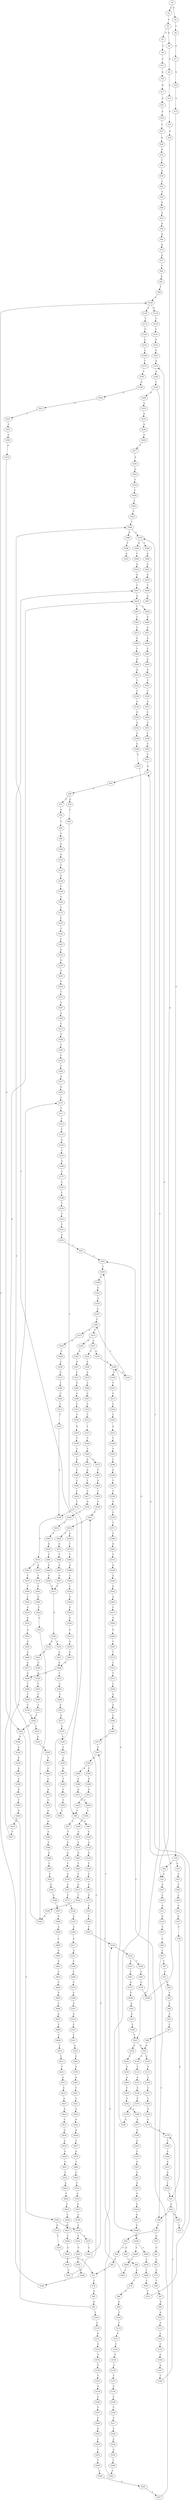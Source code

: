 strict digraph  {
	S0 -> S1 [ label = C ];
	S0 -> S2 [ label = G ];
	S1 -> S3 [ label = T ];
	S2 -> S4 [ label = T ];
	S3 -> S5 [ label = A ];
	S3 -> S6 [ label = G ];
	S4 -> S7 [ label = G ];
	S5 -> S8 [ label = T ];
	S6 -> S9 [ label = G ];
	S7 -> S10 [ label = G ];
	S8 -> S11 [ label = T ];
	S9 -> S12 [ label = A ];
	S10 -> S13 [ label = A ];
	S11 -> S14 [ label = G ];
	S12 -> S15 [ label = A ];
	S13 -> S16 [ label = A ];
	S14 -> S17 [ label = G ];
	S15 -> S18 [ label = G ];
	S16 -> S19 [ label = C ];
	S16 -> S20 [ label = G ];
	S17 -> S21 [ label = A ];
	S18 -> S22 [ label = A ];
	S19 -> S23 [ label = C ];
	S20 -> S22 [ label = A ];
	S21 -> S24 [ label = A ];
	S22 -> S25 [ label = A ];
	S23 -> S26 [ label = T ];
	S24 -> S27 [ label = C ];
	S25 -> S28 [ label = C ];
	S26 -> S29 [ label = C ];
	S27 -> S30 [ label = G ];
	S28 -> S31 [ label = G ];
	S29 -> S32 [ label = G ];
	S30 -> S33 [ label = G ];
	S31 -> S34 [ label = G ];
	S32 -> S35 [ label = G ];
	S33 -> S36 [ label = T ];
	S34 -> S37 [ label = C ];
	S35 -> S38 [ label = C ];
	S36 -> S39 [ label = A ];
	S37 -> S40 [ label = A ];
	S38 -> S41 [ label = A ];
	S39 -> S42 [ label = C ];
	S40 -> S43 [ label = C ];
	S41 -> S44 [ label = C ];
	S42 -> S45 [ label = G ];
	S43 -> S46 [ label = C ];
	S43 -> S47 [ label = T ];
	S44 -> S48 [ label = G ];
	S44 -> S46 [ label = C ];
	S45 -> S49 [ label = A ];
	S46 -> S50 [ label = G ];
	S47 -> S51 [ label = G ];
	S48 -> S52 [ label = C ];
	S49 -> S53 [ label = A ];
	S50 -> S54 [ label = A ];
	S50 -> S55 [ label = G ];
	S51 -> S56 [ label = G ];
	S52 -> S57 [ label = G ];
	S53 -> S58 [ label = G ];
	S54 -> S59 [ label = G ];
	S54 -> S60 [ label = A ];
	S55 -> S61 [ label = G ];
	S56 -> S62 [ label = G ];
	S57 -> S63 [ label = C ];
	S58 -> S64 [ label = A ];
	S59 -> S65 [ label = T ];
	S60 -> S66 [ label = T ];
	S61 -> S67 [ label = A ];
	S62 -> S68 [ label = A ];
	S63 -> S69 [ label = G ];
	S64 -> S70 [ label = A ];
	S65 -> S71 [ label = C ];
	S66 -> S72 [ label = G ];
	S67 -> S73 [ label = A ];
	S68 -> S74 [ label = A ];
	S69 -> S75 [ label = C ];
	S69 -> S76 [ label = G ];
	S70 -> S77 [ label = G ];
	S71 -> S78 [ label = C ];
	S72 -> S79 [ label = T ];
	S73 -> S80 [ label = T ];
	S74 -> S81 [ label = C ];
	S75 -> S82 [ label = G ];
	S76 -> S83 [ label = C ];
	S77 -> S84 [ label = T ];
	S78 -> S85 [ label = A ];
	S79 -> S86 [ label = A ];
	S80 -> S87 [ label = T ];
	S81 -> S88 [ label = T ];
	S82 -> S89 [ label = T ];
	S83 -> S90 [ label = T ];
	S84 -> S91 [ label = G ];
	S85 -> S92 [ label = G ];
	S86 -> S93 [ label = G ];
	S87 -> S94 [ label = G ];
	S88 -> S95 [ label = G ];
	S89 -> S96 [ label = C ];
	S90 -> S97 [ label = A ];
	S90 -> S98 [ label = G ];
	S91 -> S99 [ label = T ];
	S92 -> S100 [ label = T ];
	S92 -> S101 [ label = C ];
	S93 -> S102 [ label = T ];
	S94 -> S103 [ label = A ];
	S95 -> S104 [ label = C ];
	S95 -> S105 [ label = G ];
	S96 -> S106 [ label = G ];
	S97 -> S107 [ label = T ];
	S98 -> S108 [ label = G ];
	S99 -> S109 [ label = C ];
	S100 -> S110 [ label = A ];
	S101 -> S111 [ label = T ];
	S102 -> S112 [ label = T ];
	S103 -> S113 [ label = A ];
	S104 -> S114 [ label = A ];
	S105 -> S115 [ label = A ];
	S106 -> S116 [ label = A ];
	S107 -> S117 [ label = A ];
	S108 -> S118 [ label = A ];
	S109 -> S119 [ label = G ];
	S109 -> S120 [ label = C ];
	S110 -> S121 [ label = G ];
	S111 -> S122 [ label = T ];
	S112 -> S123 [ label = T ];
	S113 -> S124 [ label = C ];
	S114 -> S125 [ label = A ];
	S115 -> S126 [ label = C ];
	S116 -> S127 [ label = C ];
	S117 -> S128 [ label = G ];
	S118 -> S129 [ label = A ];
	S119 -> S130 [ label = T ];
	S120 -> S131 [ label = T ];
	S121 -> S132 [ label = G ];
	S122 -> S133 [ label = C ];
	S123 -> S134 [ label = C ];
	S124 -> S135 [ label = C ];
	S125 -> S136 [ label = C ];
	S126 -> S137 [ label = C ];
	S127 -> S138 [ label = G ];
	S128 -> S139 [ label = T ];
	S129 -> S140 [ label = T ];
	S130 -> S141 [ label = C ];
	S131 -> S142 [ label = G ];
	S132 -> S143 [ label = G ];
	S133 -> S144 [ label = A ];
	S134 -> S145 [ label = A ];
	S135 -> S146 [ label = C ];
	S136 -> S147 [ label = C ];
	S137 -> S148 [ label = C ];
	S138 -> S149 [ label = C ];
	S139 -> S150 [ label = A ];
	S140 -> S151 [ label = G ];
	S141 -> S152 [ label = G ];
	S142 -> S153 [ label = G ];
	S143 -> S154 [ label = T ];
	S144 -> S155 [ label = C ];
	S145 -> S156 [ label = C ];
	S146 -> S157 [ label = G ];
	S147 -> S158 [ label = A ];
	S148 -> S159 [ label = G ];
	S149 -> S160 [ label = G ];
	S150 -> S161 [ label = G ];
	S151 -> S162 [ label = G ];
	S152 -> S163 [ label = G ];
	S153 -> S164 [ label = C ];
	S154 -> S165 [ label = C ];
	S155 -> S166 [ label = G ];
	S156 -> S167 [ label = T ];
	S157 -> S168 [ label = T ];
	S158 -> S169 [ label = G ];
	S159 -> S170 [ label = T ];
	S160 -> S171 [ label = C ];
	S161 -> S172 [ label = C ];
	S162 -> S173 [ label = G ];
	S163 -> S174 [ label = A ];
	S164 -> S175 [ label = C ];
	S165 -> S176 [ label = A ];
	S166 -> S177 [ label = C ];
	S167 -> S178 [ label = C ];
	S168 -> S179 [ label = C ];
	S169 -> S180 [ label = A ];
	S170 -> S179 [ label = C ];
	S171 -> S181 [ label = C ];
	S172 -> S182 [ label = C ];
	S173 -> S183 [ label = G ];
	S174 -> S184 [ label = A ];
	S175 -> S185 [ label = T ];
	S176 -> S186 [ label = C ];
	S177 -> S187 [ label = C ];
	S178 -> S188 [ label = C ];
	S179 -> S189 [ label = T ];
	S180 -> S190 [ label = C ];
	S180 -> S191 [ label = A ];
	S181 -> S192 [ label = T ];
	S182 -> S193 [ label = G ];
	S183 -> S194 [ label = T ];
	S184 -> S195 [ label = C ];
	S185 -> S196 [ label = G ];
	S186 -> S197 [ label = T ];
	S187 -> S198 [ label = C ];
	S188 -> S199 [ label = T ];
	S189 -> S200 [ label = C ];
	S190 -> S201 [ label = T ];
	S191 -> S202 [ label = C ];
	S192 -> S203 [ label = C ];
	S193 -> S204 [ label = A ];
	S194 -> S205 [ label = C ];
	S195 -> S206 [ label = A ];
	S195 -> S207 [ label = T ];
	S196 -> S208 [ label = G ];
	S197 -> S209 [ label = C ];
	S198 -> S210 [ label = T ];
	S199 -> S211 [ label = T ];
	S200 -> S212 [ label = G ];
	S201 -> S213 [ label = C ];
	S202 -> S214 [ label = C ];
	S202 -> S215 [ label = A ];
	S203 -> S216 [ label = G ];
	S204 -> S217 [ label = A ];
	S205 -> S218 [ label = C ];
	S206 -> S219 [ label = G ];
	S207 -> S95 [ label = G ];
	S207 -> S220 [ label = A ];
	S208 -> S221 [ label = G ];
	S209 -> S222 [ label = G ];
	S210 -> S223 [ label = T ];
	S211 -> S224 [ label = T ];
	S212 -> S225 [ label = G ];
	S213 -> S226 [ label = C ];
	S214 -> S227 [ label = A ];
	S214 -> S228 [ label = G ];
	S215 -> S229 [ label = G ];
	S216 -> S230 [ label = G ];
	S217 -> S231 [ label = A ];
	S218 -> S232 [ label = G ];
	S219 -> S233 [ label = G ];
	S220 -> S234 [ label = C ];
	S221 -> S235 [ label = T ];
	S222 -> S236 [ label = C ];
	S223 -> S237 [ label = C ];
	S224 -> S238 [ label = C ];
	S225 -> S239 [ label = C ];
	S226 -> S240 [ label = C ];
	S227 -> S241 [ label = G ];
	S227 -> S242 [ label = C ];
	S228 -> S243 [ label = G ];
	S229 -> S244 [ label = C ];
	S230 -> S245 [ label = G ];
	S231 -> S246 [ label = C ];
	S232 -> S247 [ label = C ];
	S232 -> S248 [ label = T ];
	S233 -> S249 [ label = A ];
	S234 -> S250 [ label = A ];
	S235 -> S251 [ label = C ];
	S236 -> S252 [ label = T ];
	S237 -> S253 [ label = A ];
	S238 -> S254 [ label = A ];
	S239 -> S41 [ label = A ];
	S240 -> S255 [ label = A ];
	S241 -> S180 [ label = A ];
	S242 -> S256 [ label = C ];
	S243 -> S257 [ label = A ];
	S244 -> S258 [ label = C ];
	S245 -> S259 [ label = C ];
	S246 -> S260 [ label = C ];
	S247 -> S261 [ label = C ];
	S248 -> S262 [ label = C ];
	S249 -> S263 [ label = A ];
	S250 -> S264 [ label = A ];
	S251 -> S265 [ label = C ];
	S252 -> S266 [ label = T ];
	S253 -> S267 [ label = T ];
	S254 -> S268 [ label = T ];
	S255 -> S269 [ label = T ];
	S256 -> S270 [ label = A ];
	S257 -> S271 [ label = C ];
	S258 -> S272 [ label = G ];
	S259 -> S273 [ label = T ];
	S260 -> S274 [ label = C ];
	S261 -> S275 [ label = G ];
	S262 -> S276 [ label = G ];
	S263 -> S277 [ label = T ];
	S264 -> S278 [ label = C ];
	S265 -> S279 [ label = C ];
	S266 -> S280 [ label = C ];
	S267 -> S281 [ label = C ];
	S268 -> S282 [ label = C ];
	S269 -> S283 [ label = C ];
	S270 -> S284 [ label = C ];
	S271 -> S285 [ label = G ];
	S272 -> S286 [ label = T ];
	S273 -> S287 [ label = C ];
	S274 -> S288 [ label = C ];
	S275 -> S289 [ label = G ];
	S276 -> S290 [ label = G ];
	S277 -> S291 [ label = A ];
	S278 -> S292 [ label = G ];
	S279 -> S293 [ label = G ];
	S280 -> S294 [ label = A ];
	S281 -> S295 [ label = C ];
	S282 -> S295 [ label = C ];
	S283 -> S296 [ label = T ];
	S284 -> S297 [ label = C ];
	S285 -> S298 [ label = C ];
	S286 -> S299 [ label = C ];
	S287 -> S300 [ label = A ];
	S288 -> S301 [ label = G ];
	S289 -> S302 [ label = A ];
	S290 -> S174 [ label = A ];
	S291 -> S303 [ label = G ];
	S292 -> S304 [ label = A ];
	S293 -> S305 [ label = A ];
	S293 -> S306 [ label = G ];
	S294 -> S307 [ label = T ];
	S295 -> S308 [ label = A ];
	S296 -> S309 [ label = G ];
	S297 -> S310 [ label = C ];
	S298 -> S311 [ label = C ];
	S299 -> S312 [ label = C ];
	S300 -> S313 [ label = C ];
	S301 -> S314 [ label = A ];
	S302 -> S315 [ label = A ];
	S303 -> S316 [ label = T ];
	S304 -> S317 [ label = A ];
	S305 -> S318 [ label = G ];
	S305 -> S319 [ label = A ];
	S306 -> S320 [ label = A ];
	S307 -> S281 [ label = C ];
	S308 -> S321 [ label = G ];
	S309 -> S322 [ label = C ];
	S310 -> S323 [ label = C ];
	S311 -> S324 [ label = C ];
	S312 -> S325 [ label = T ];
	S313 -> S326 [ label = G ];
	S314 -> S327 [ label = C ];
	S315 -> S328 [ label = C ];
	S316 -> S329 [ label = C ];
	S317 -> S330 [ label = A ];
	S318 -> S331 [ label = T ];
	S319 -> S332 [ label = A ];
	S319 -> S333 [ label = G ];
	S320 -> S334 [ label = G ];
	S321 -> S335 [ label = A ];
	S322 -> S336 [ label = C ];
	S323 -> S337 [ label = T ];
	S324 -> S338 [ label = A ];
	S325 -> S339 [ label = C ];
	S326 -> S340 [ label = T ];
	S327 -> S341 [ label = T ];
	S328 -> S207 [ label = T ];
	S329 -> S342 [ label = T ];
	S330 -> S343 [ label = A ];
	S331 -> S71 [ label = C ];
	S332 -> S344 [ label = G ];
	S333 -> S345 [ label = T ];
	S334 -> S346 [ label = G ];
	S335 -> S347 [ label = A ];
	S336 -> S348 [ label = A ];
	S337 -> S349 [ label = T ];
	S338 -> S350 [ label = T ];
	S339 -> S351 [ label = T ];
	S340 -> S352 [ label = C ];
	S341 -> S353 [ label = A ];
	S342 -> S354 [ label = C ];
	S343 -> S355 [ label = C ];
	S344 -> S356 [ label = T ];
	S345 -> S357 [ label = C ];
	S346 -> S358 [ label = C ];
	S347 -> S202 [ label = C ];
	S348 -> S359 [ label = G ];
	S349 -> S360 [ label = C ];
	S350 -> S361 [ label = C ];
	S351 -> S362 [ label = T ];
	S351 -> S363 [ label = G ];
	S352 -> S364 [ label = C ];
	S353 -> S365 [ label = G ];
	S354 -> S366 [ label = T ];
	S355 -> S367 [ label = A ];
	S356 -> S368 [ label = G ];
	S357 -> S369 [ label = G ];
	S358 -> S370 [ label = G ];
	S359 -> S371 [ label = T ];
	S360 -> S372 [ label = C ];
	S360 -> S373 [ label = G ];
	S361 -> S374 [ label = G ];
	S362 -> S375 [ label = C ];
	S363 -> S376 [ label = T ];
	S364 -> S377 [ label = A ];
	S365 -> S378 [ label = A ];
	S366 -> S379 [ label = C ];
	S366 -> S380 [ label = G ];
	S367 -> S381 [ label = G ];
	S368 -> S382 [ label = T ];
	S369 -> S383 [ label = C ];
	S369 -> S384 [ label = A ];
	S370 -> S385 [ label = T ];
	S371 -> S386 [ label = C ];
	S372 -> S387 [ label = T ];
	S373 -> S388 [ label = A ];
	S374 -> S389 [ label = T ];
	S375 -> S390 [ label = T ];
	S376 -> S391 [ label = C ];
	S377 -> S392 [ label = G ];
	S378 -> S393 [ label = A ];
	S379 -> S394 [ label = T ];
	S379 -> S395 [ label = G ];
	S380 -> S396 [ label = T ];
	S381 -> S397 [ label = A ];
	S382 -> S109 [ label = C ];
	S383 -> S398 [ label = G ];
	S384 -> S399 [ label = G ];
	S385 -> S400 [ label = G ];
	S386 -> S401 [ label = G ];
	S387 -> S402 [ label = G ];
	S388 -> S403 [ label = T ];
	S389 -> S404 [ label = C ];
	S390 -> S405 [ label = C ];
	S391 -> S406 [ label = G ];
	S392 -> S101 [ label = C ];
	S393 -> S407 [ label = T ];
	S394 -> S408 [ label = G ];
	S395 -> S409 [ label = T ];
	S396 -> S410 [ label = A ];
	S397 -> S411 [ label = A ];
	S398 -> S412 [ label = G ];
	S399 -> S413 [ label = G ];
	S400 -> S414 [ label = G ];
	S401 -> S415 [ label = T ];
	S402 -> S416 [ label = T ];
	S403 -> S417 [ label = C ];
	S404 -> S418 [ label = C ];
	S405 -> S419 [ label = G ];
	S406 -> S420 [ label = T ];
	S407 -> S421 [ label = C ];
	S408 -> S422 [ label = A ];
	S409 -> S423 [ label = G ];
	S411 -> S424 [ label = G ];
	S412 -> S425 [ label = C ];
	S413 -> S426 [ label = T ];
	S414 -> S427 [ label = T ];
	S415 -> S428 [ label = A ];
	S416 -> S429 [ label = C ];
	S417 -> S430 [ label = G ];
	S418 -> S431 [ label = T ];
	S419 -> S432 [ label = G ];
	S420 -> S433 [ label = G ];
	S421 -> S434 [ label = G ];
	S422 -> S435 [ label = G ];
	S423 -> S436 [ label = G ];
	S424 -> S437 [ label = G ];
	S425 -> S90 [ label = T ];
	S426 -> S438 [ label = A ];
	S427 -> S439 [ label = A ];
	S428 -> S440 [ label = A ];
	S429 -> S441 [ label = C ];
	S430 -> S442 [ label = T ];
	S431 -> S339 [ label = C ];
	S432 -> S443 [ label = A ];
	S433 -> S444 [ label = G ];
	S434 -> S445 [ label = G ];
	S435 -> S446 [ label = T ];
	S436 -> S447 [ label = T ];
	S437 -> S448 [ label = G ];
	S438 -> S449 [ label = T ];
	S439 -> S450 [ label = T ];
	S439 -> S451 [ label = C ];
	S440 -> S452 [ label = G ];
	S441 -> S453 [ label = T ];
	S442 -> S454 [ label = T ];
	S443 -> S455 [ label = G ];
	S444 -> S447 [ label = T ];
	S445 -> S456 [ label = G ];
	S446 -> S457 [ label = A ];
	S447 -> S439 [ label = A ];
	S448 -> S458 [ label = G ];
	S449 -> S459 [ label = A ];
	S450 -> S460 [ label = G ];
	S451 -> S461 [ label = C ];
	S452 -> S462 [ label = A ];
	S453 -> S463 [ label = A ];
	S453 -> S464 [ label = T ];
	S454 -> S465 [ label = T ];
	S455 -> S466 [ label = A ];
	S456 -> S467 [ label = T ];
	S458 -> S468 [ label = T ];
	S458 -> S469 [ label = G ];
	S459 -> S470 [ label = A ];
	S460 -> S471 [ label = A ];
	S461 -> S472 [ label = G ];
	S462 -> S473 [ label = C ];
	S463 -> S474 [ label = C ];
	S464 -> S475 [ label = G ];
	S465 -> S476 [ label = G ];
	S466 -> S477 [ label = G ];
	S467 -> S478 [ label = A ];
	S468 -> S479 [ label = C ];
	S469 -> S480 [ label = T ];
	S470 -> S481 [ label = G ];
	S471 -> S482 [ label = G ];
	S472 -> S483 [ label = G ];
	S473 -> S484 [ label = G ];
	S474 -> S485 [ label = T ];
	S475 -> S486 [ label = T ];
	S476 -> S487 [ label = T ];
	S477 -> S488 [ label = G ];
	S478 -> S489 [ label = T ];
	S479 -> S490 [ label = T ];
	S480 -> S491 [ label = C ];
	S481 -> S492 [ label = T ];
	S482 -> S493 [ label = C ];
	S483 -> S494 [ label = T ];
	S484 -> S495 [ label = G ];
	S485 -> S496 [ label = A ];
	S486 -> S497 [ label = A ];
	S487 -> S498 [ label = A ];
	S488 -> S499 [ label = T ];
	S489 -> S500 [ label = C ];
	S490 -> S501 [ label = C ];
	S491 -> S218 [ label = C ];
	S492 -> S502 [ label = C ];
	S493 -> S503 [ label = G ];
	S494 -> S504 [ label = G ];
	S495 -> S505 [ label = C ];
	S496 -> S506 [ label = C ];
	S497 -> S507 [ label = G ];
	S498 -> S508 [ label = G ];
	S499 -> S509 [ label = C ];
	S500 -> S510 [ label = C ];
	S501 -> S511 [ label = T ];
	S502 -> S512 [ label = G ];
	S503 -> S513 [ label = G ];
	S504 -> S514 [ label = G ];
	S505 -> S515 [ label = T ];
	S506 -> S516 [ label = C ];
	S507 -> S517 [ label = G ];
	S508 -> S517 [ label = G ];
	S509 -> S518 [ label = C ];
	S510 -> S519 [ label = C ];
	S511 -> S379 [ label = C ];
	S512 -> S520 [ label = T ];
	S513 -> S521 [ label = T ];
	S514 -> S522 [ label = T ];
	S515 -> S523 [ label = C ];
	S516 -> S524 [ label = A ];
	S517 -> S525 [ label = A ];
	S518 -> S526 [ label = C ];
	S519 -> S527 [ label = G ];
	S520 -> S528 [ label = G ];
	S521 -> S529 [ label = C ];
	S522 -> S530 [ label = T ];
	S523 -> S531 [ label = T ];
	S524 -> S532 [ label = G ];
	S525 -> S533 [ label = G ];
	S525 -> S534 [ label = A ];
	S526 -> S535 [ label = A ];
	S526 -> S293 [ label = G ];
	S527 -> S536 [ label = A ];
	S528 -> S444 [ label = G ];
	S529 -> S537 [ label = G ];
	S530 -> S538 [ label = A ];
	S531 -> S539 [ label = C ];
	S532 -> S540 [ label = G ];
	S533 -> S541 [ label = A ];
	S534 -> S542 [ label = A ];
	S535 -> S543 [ label = G ];
	S536 -> S319 [ label = A ];
	S537 -> S544 [ label = C ];
	S538 -> S545 [ label = G ];
	S539 -> S546 [ label = G ];
	S540 -> S547 [ label = A ];
	S541 -> S548 [ label = G ];
	S542 -> S549 [ label = G ];
	S543 -> S550 [ label = A ];
	S544 -> S551 [ label = A ];
	S545 -> S552 [ label = A ];
	S546 -> S553 [ label = A ];
	S547 -> S554 [ label = G ];
	S548 -> S555 [ label = T ];
	S548 -> S488 [ label = G ];
	S549 -> S556 [ label = G ];
	S550 -> S557 [ label = G ];
	S551 -> S558 [ label = C ];
	S552 -> S559 [ label = A ];
	S553 -> S560 [ label = A ];
	S554 -> S561 [ label = A ];
	S555 -> S562 [ label = C ];
	S556 -> S563 [ label = T ];
	S557 -> S564 [ label = C ];
	S558 -> S565 [ label = G ];
	S559 -> S566 [ label = G ];
	S560 -> S567 [ label = G ];
	S561 -> S548 [ label = G ];
	S562 -> S568 [ label = A ];
	S563 -> S569 [ label = C ];
	S564 -> S570 [ label = C ];
	S565 -> S571 [ label = C ];
	S566 -> S572 [ label = G ];
	S567 -> S573 [ label = T ];
	S568 -> S574 [ label = G ];
	S569 -> S575 [ label = C ];
	S570 -> S576 [ label = A ];
	S571 -> S57 [ label = G ];
	S572 -> S448 [ label = G ];
	S573 -> S357 [ label = C ];
	S574 -> S577 [ label = G ];
	S575 -> S526 [ label = C ];
	S576 -> S578 [ label = C ];
	S577 -> S579 [ label = A ];
	S578 -> S580 [ label = G ];
	S579 -> S581 [ label = C ];
	S580 -> S582 [ label = G ];
	S581 -> S583 [ label = C ];
	S582 -> S584 [ label = T ];
	S583 -> S585 [ label = A ];
	S584 -> S586 [ label = T ];
	S585 -> S587 [ label = G ];
	S586 -> S588 [ label = A ];
	S587 -> S589 [ label = T ];
	S588 -> S590 [ label = C ];
	S589 -> S591 [ label = C ];
	S590 -> S592 [ label = T ];
	S591 -> S593 [ label = T ];
	S592 -> S594 [ label = G ];
	S593 -> S595 [ label = C ];
	S594 -> S596 [ label = C ];
	S595 -> S366 [ label = T ];
	S596 -> S597 [ label = A ];
	S597 -> S598 [ label = G ];
	S598 -> S599 [ label = A ];
	S599 -> S600 [ label = C ];
	S600 -> S601 [ label = G ];
	S601 -> S602 [ label = G ];
	S602 -> S603 [ label = A ];
	S603 -> S604 [ label = C ];
	S604 -> S605 [ label = A ];
	S605 -> S606 [ label = C ];
	S606 -> S607 [ label = A ];
	S607 -> S608 [ label = C ];
	S608 -> S609 [ label = C ];
	S609 -> S610 [ label = T ];
	S610 -> S611 [ label = C ];
	S611 -> S612 [ label = T ];
	S612 -> S613 [ label = A ];
	S613 -> S614 [ label = G ];
	S614 -> S615 [ label = A ];
	S615 -> S616 [ label = A ];
	S616 -> S617 [ label = C ];
	S617 -> S618 [ label = G ];
	S618 -> S619 [ label = A ];
	S619 -> S620 [ label = G ];
	S620 -> S621 [ label = G ];
	S621 -> S622 [ label = T ];
	S622 -> S623 [ label = G ];
	S623 -> S624 [ label = T ];
	S624 -> S625 [ label = C ];
	S625 -> S626 [ label = C ];
	S626 -> S627 [ label = C ];
	S627 -> S628 [ label = T ];
	S628 -> S629 [ label = G ];
	S629 -> S630 [ label = T ];
	S630 -> S631 [ label = C ];
	S631 -> S441 [ label = C ];
}
